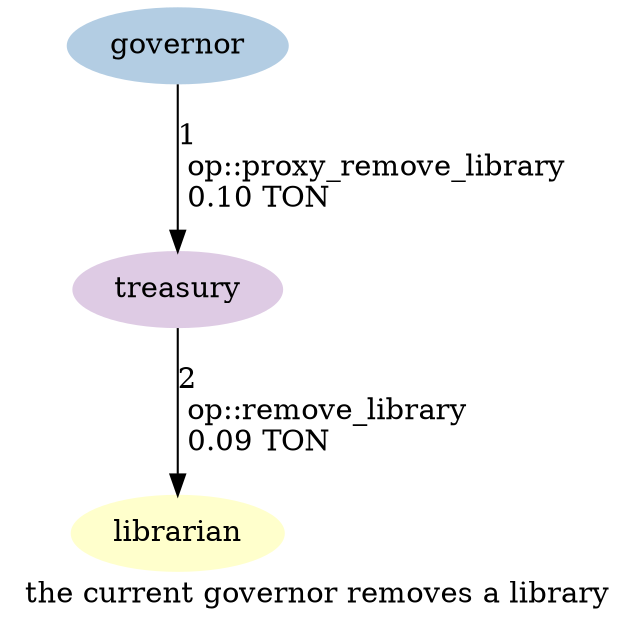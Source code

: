 digraph {
    label="the current governor removes a library"
    node [ colorscheme=pastel19 style=filled ]

    /* Entities */
    governor [ color=2 ]
    treasury [ color=4 ]
    librarian [ color=6 ]

    /* Relationships */
    governor -> treasury [ label="1\l op::proxy_remove_library\l 0.10 TON\l" ]
    treasury -> librarian [ label="2\l op::remove_library\l 0.09 TON\l"]

    /* Ranks */
    { rank=min governor }
}
